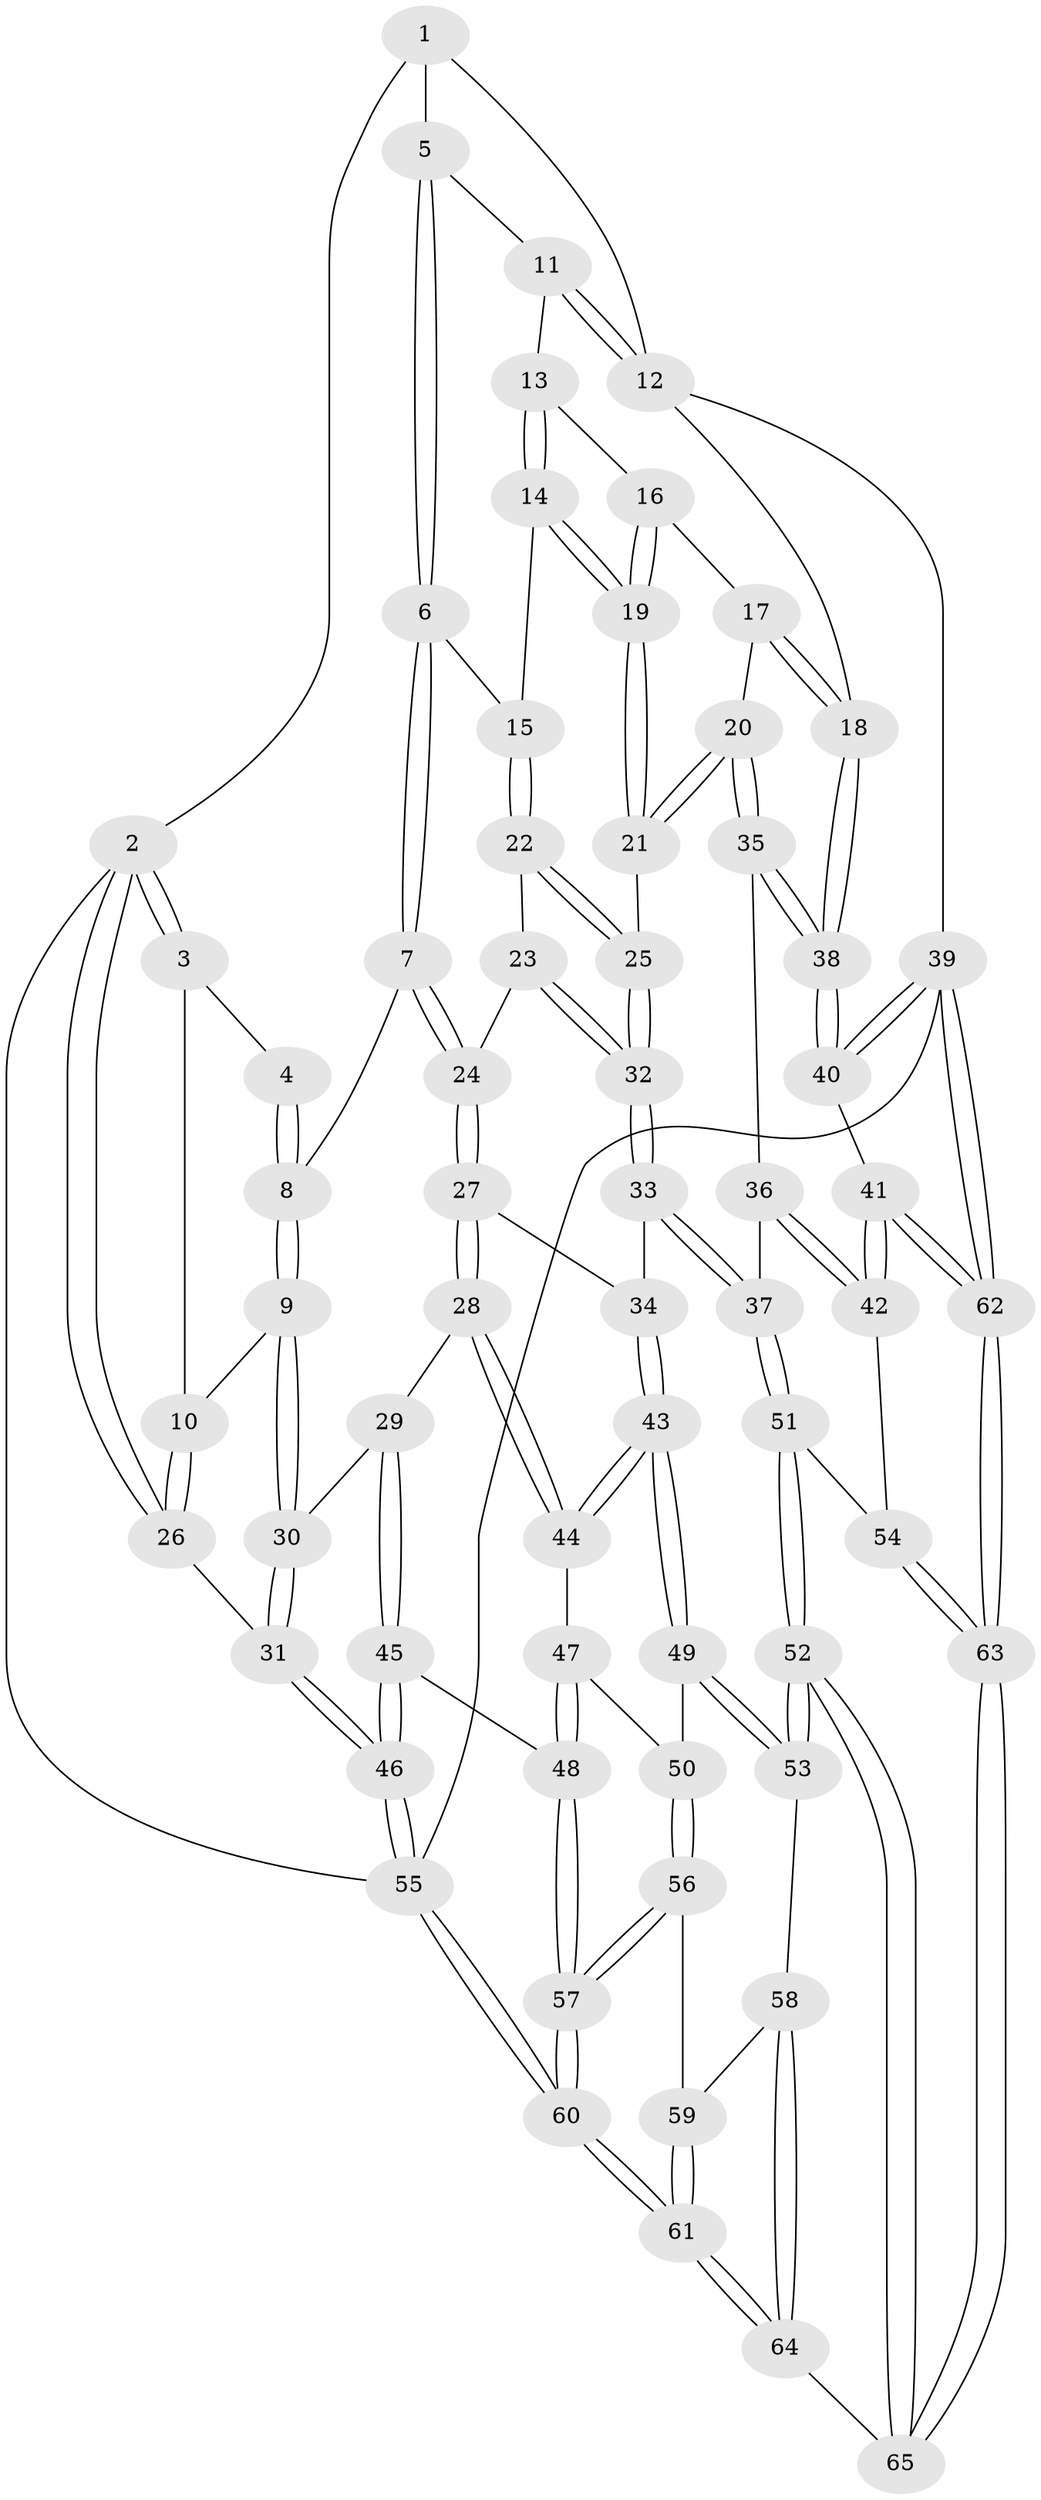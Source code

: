 // Generated by graph-tools (version 1.1) at 2025/27/03/09/25 03:27:07]
// undirected, 65 vertices, 159 edges
graph export_dot {
graph [start="1"]
  node [color=gray90,style=filled];
  1 [pos="+0.6031434163028907+0"];
  2 [pos="+0+0"];
  3 [pos="+0+0"];
  4 [pos="+0.05704889390441116+0"];
  5 [pos="+0.6072255840521432+0"];
  6 [pos="+0.5230646038119012+0.13978080088711192"];
  7 [pos="+0.3536734741802275+0.2987814396030711"];
  8 [pos="+0.26894918714602123+0.3050267407705278"];
  9 [pos="+0.2438827427774344+0.32070463631206725"];
  10 [pos="+0.1155560465021657+0.28409461852875706"];
  11 [pos="+0.7509460773672688+0.09155421488310976"];
  12 [pos="+1+0"];
  13 [pos="+0.8481775764176055+0.19275426167131388"];
  14 [pos="+0.6843030197910658+0.34341071750640006"];
  15 [pos="+0.6808626394461583+0.3411214955808634"];
  16 [pos="+0.8666517918512369+0.20437179593620816"];
  17 [pos="+0.8999255002540476+0.21601859978551452"];
  18 [pos="+1+0.2766094653305679"];
  19 [pos="+0.7393838875555132+0.4365222617265952"];
  20 [pos="+0.8016716261802139+0.4772920260536271"];
  21 [pos="+0.7436550908710878+0.45353074081955663"];
  22 [pos="+0.5144336624408591+0.4329163513634819"];
  23 [pos="+0.4740562350499373+0.4305746539451306"];
  24 [pos="+0.4538597446588864+0.4279815866761252"];
  25 [pos="+0.689788889050658+0.485140133779256"];
  26 [pos="+0+0.2807794147587432"];
  27 [pos="+0.46282351283208634+0.5491706014343261"];
  28 [pos="+0.30680724681257515+0.6410514932488216"];
  29 [pos="+0.21900262679431573+0.6025745376463038"];
  30 [pos="+0.19417755312652263+0.43508835435934506"];
  31 [pos="+0+0.5781416718702369"];
  32 [pos="+0.6457494733006678+0.5815536665756086"];
  33 [pos="+0.6215550209613343+0.6575337195047647"];
  34 [pos="+0.488026439623945+0.5865637572598049"];
  35 [pos="+0.8655051183798457+0.5178907112758857"];
  36 [pos="+0.7747851578609267+0.6176435318117458"];
  37 [pos="+0.6324270463325373+0.6817384837242515"];
  38 [pos="+1+0.564458656147015"];
  39 [pos="+1+1"];
  40 [pos="+1+0.7023870477320387"];
  41 [pos="+0.9175041340707034+0.7890972456539176"];
  42 [pos="+0.8402277628242917+0.798618677951304"];
  43 [pos="+0.42509110200903694+0.7220485499877792"];
  44 [pos="+0.3234699061416315+0.6681547211926196"];
  45 [pos="+0.1326256496234537+0.716861273575745"];
  46 [pos="+0+0.6680441412036909"];
  47 [pos="+0.31120514487923884+0.7393276127845532"];
  48 [pos="+0.15153074591300478+0.7656433496499173"];
  49 [pos="+0.4351863891044402+0.7462336087311764"];
  50 [pos="+0.318893150704225+0.7935042457469018"];
  51 [pos="+0.6381106093918977+0.7870723312090723"];
  52 [pos="+0.624432178442497+0.8027537325220109"];
  53 [pos="+0.49952766511249014+0.8132706970128153"];
  54 [pos="+0.8342371914351551+0.8003520574987606"];
  55 [pos="+0+1"];
  56 [pos="+0.30653716078137183+0.8228923973733141"];
  57 [pos="+0.18141899015683055+0.8776249978765589"];
  58 [pos="+0.4770384471974595+0.8364829351922144"];
  59 [pos="+0.3674309532770174+0.853866069722197"];
  60 [pos="+0.07772373709911251+1"];
  61 [pos="+0.3090651908132099+1"];
  62 [pos="+0.8224811841504779+1"];
  63 [pos="+0.7218110572425823+1"];
  64 [pos="+0.3646910839349275+1"];
  65 [pos="+0.6584370919633641+1"];
  1 -- 2;
  1 -- 5;
  1 -- 12;
  2 -- 3;
  2 -- 3;
  2 -- 26;
  2 -- 26;
  2 -- 55;
  3 -- 4;
  3 -- 10;
  4 -- 8;
  4 -- 8;
  5 -- 6;
  5 -- 6;
  5 -- 11;
  6 -- 7;
  6 -- 7;
  6 -- 15;
  7 -- 8;
  7 -- 24;
  7 -- 24;
  8 -- 9;
  8 -- 9;
  9 -- 10;
  9 -- 30;
  9 -- 30;
  10 -- 26;
  10 -- 26;
  11 -- 12;
  11 -- 12;
  11 -- 13;
  12 -- 18;
  12 -- 39;
  13 -- 14;
  13 -- 14;
  13 -- 16;
  14 -- 15;
  14 -- 19;
  14 -- 19;
  15 -- 22;
  15 -- 22;
  16 -- 17;
  16 -- 19;
  16 -- 19;
  17 -- 18;
  17 -- 18;
  17 -- 20;
  18 -- 38;
  18 -- 38;
  19 -- 21;
  19 -- 21;
  20 -- 21;
  20 -- 21;
  20 -- 35;
  20 -- 35;
  21 -- 25;
  22 -- 23;
  22 -- 25;
  22 -- 25;
  23 -- 24;
  23 -- 32;
  23 -- 32;
  24 -- 27;
  24 -- 27;
  25 -- 32;
  25 -- 32;
  26 -- 31;
  27 -- 28;
  27 -- 28;
  27 -- 34;
  28 -- 29;
  28 -- 44;
  28 -- 44;
  29 -- 30;
  29 -- 45;
  29 -- 45;
  30 -- 31;
  30 -- 31;
  31 -- 46;
  31 -- 46;
  32 -- 33;
  32 -- 33;
  33 -- 34;
  33 -- 37;
  33 -- 37;
  34 -- 43;
  34 -- 43;
  35 -- 36;
  35 -- 38;
  35 -- 38;
  36 -- 37;
  36 -- 42;
  36 -- 42;
  37 -- 51;
  37 -- 51;
  38 -- 40;
  38 -- 40;
  39 -- 40;
  39 -- 40;
  39 -- 62;
  39 -- 62;
  39 -- 55;
  40 -- 41;
  41 -- 42;
  41 -- 42;
  41 -- 62;
  41 -- 62;
  42 -- 54;
  43 -- 44;
  43 -- 44;
  43 -- 49;
  43 -- 49;
  44 -- 47;
  45 -- 46;
  45 -- 46;
  45 -- 48;
  46 -- 55;
  46 -- 55;
  47 -- 48;
  47 -- 48;
  47 -- 50;
  48 -- 57;
  48 -- 57;
  49 -- 50;
  49 -- 53;
  49 -- 53;
  50 -- 56;
  50 -- 56;
  51 -- 52;
  51 -- 52;
  51 -- 54;
  52 -- 53;
  52 -- 53;
  52 -- 65;
  52 -- 65;
  53 -- 58;
  54 -- 63;
  54 -- 63;
  55 -- 60;
  55 -- 60;
  56 -- 57;
  56 -- 57;
  56 -- 59;
  57 -- 60;
  57 -- 60;
  58 -- 59;
  58 -- 64;
  58 -- 64;
  59 -- 61;
  59 -- 61;
  60 -- 61;
  60 -- 61;
  61 -- 64;
  61 -- 64;
  62 -- 63;
  62 -- 63;
  63 -- 65;
  63 -- 65;
  64 -- 65;
}
